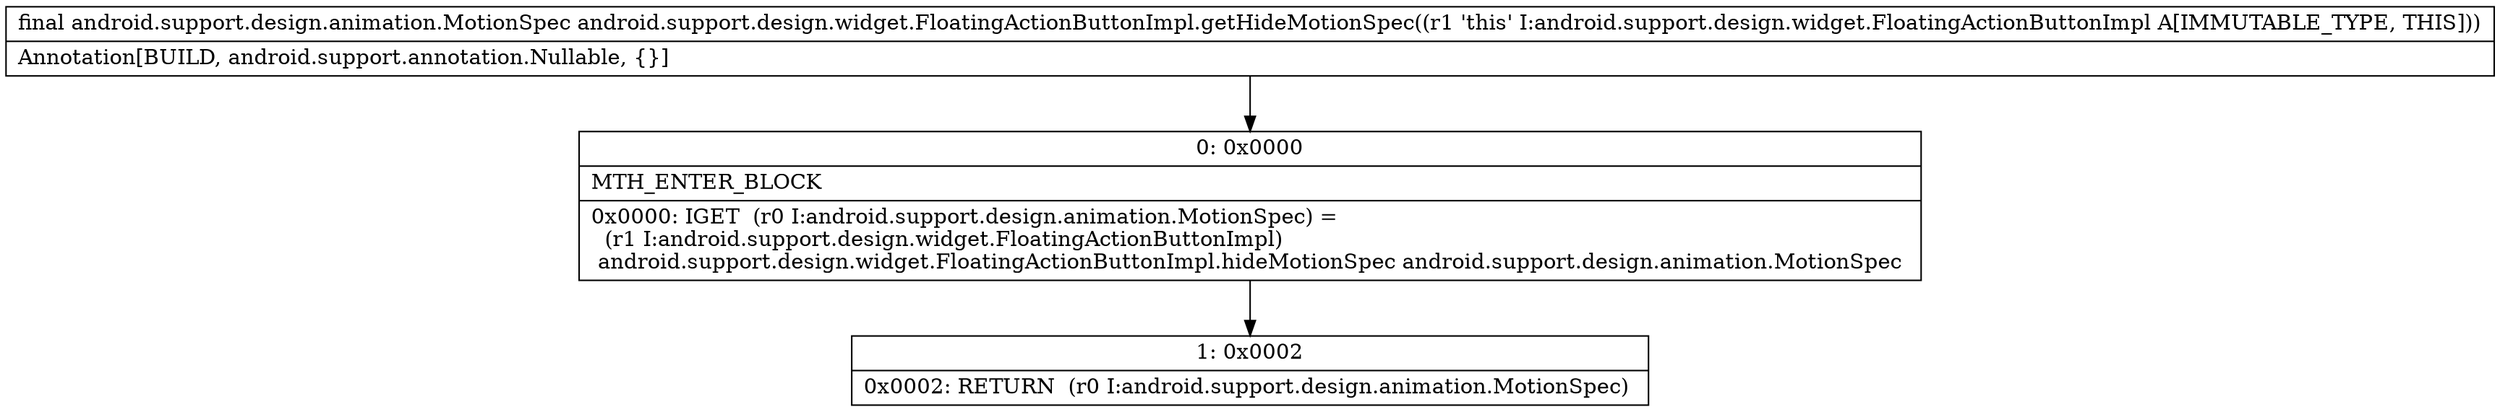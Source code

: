 digraph "CFG forandroid.support.design.widget.FloatingActionButtonImpl.getHideMotionSpec()Landroid\/support\/design\/animation\/MotionSpec;" {
Node_0 [shape=record,label="{0\:\ 0x0000|MTH_ENTER_BLOCK\l|0x0000: IGET  (r0 I:android.support.design.animation.MotionSpec) = \l  (r1 I:android.support.design.widget.FloatingActionButtonImpl)\l android.support.design.widget.FloatingActionButtonImpl.hideMotionSpec android.support.design.animation.MotionSpec \l}"];
Node_1 [shape=record,label="{1\:\ 0x0002|0x0002: RETURN  (r0 I:android.support.design.animation.MotionSpec) \l}"];
MethodNode[shape=record,label="{final android.support.design.animation.MotionSpec android.support.design.widget.FloatingActionButtonImpl.getHideMotionSpec((r1 'this' I:android.support.design.widget.FloatingActionButtonImpl A[IMMUTABLE_TYPE, THIS]))  | Annotation[BUILD, android.support.annotation.Nullable, \{\}]\l}"];
MethodNode -> Node_0;
Node_0 -> Node_1;
}

